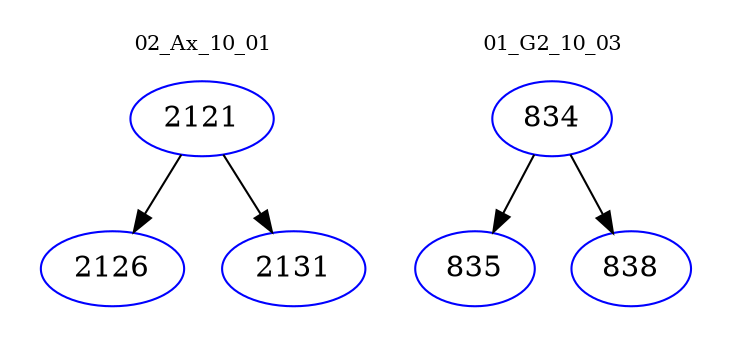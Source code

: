 digraph{
subgraph cluster_0 {
color = white
label = "02_Ax_10_01";
fontsize=10;
T0_2121 [label="2121", color="blue"]
T0_2121 -> T0_2126 [color="black"]
T0_2126 [label="2126", color="blue"]
T0_2121 -> T0_2131 [color="black"]
T0_2131 [label="2131", color="blue"]
}
subgraph cluster_1 {
color = white
label = "01_G2_10_03";
fontsize=10;
T1_834 [label="834", color="blue"]
T1_834 -> T1_835 [color="black"]
T1_835 [label="835", color="blue"]
T1_834 -> T1_838 [color="black"]
T1_838 [label="838", color="blue"]
}
}
